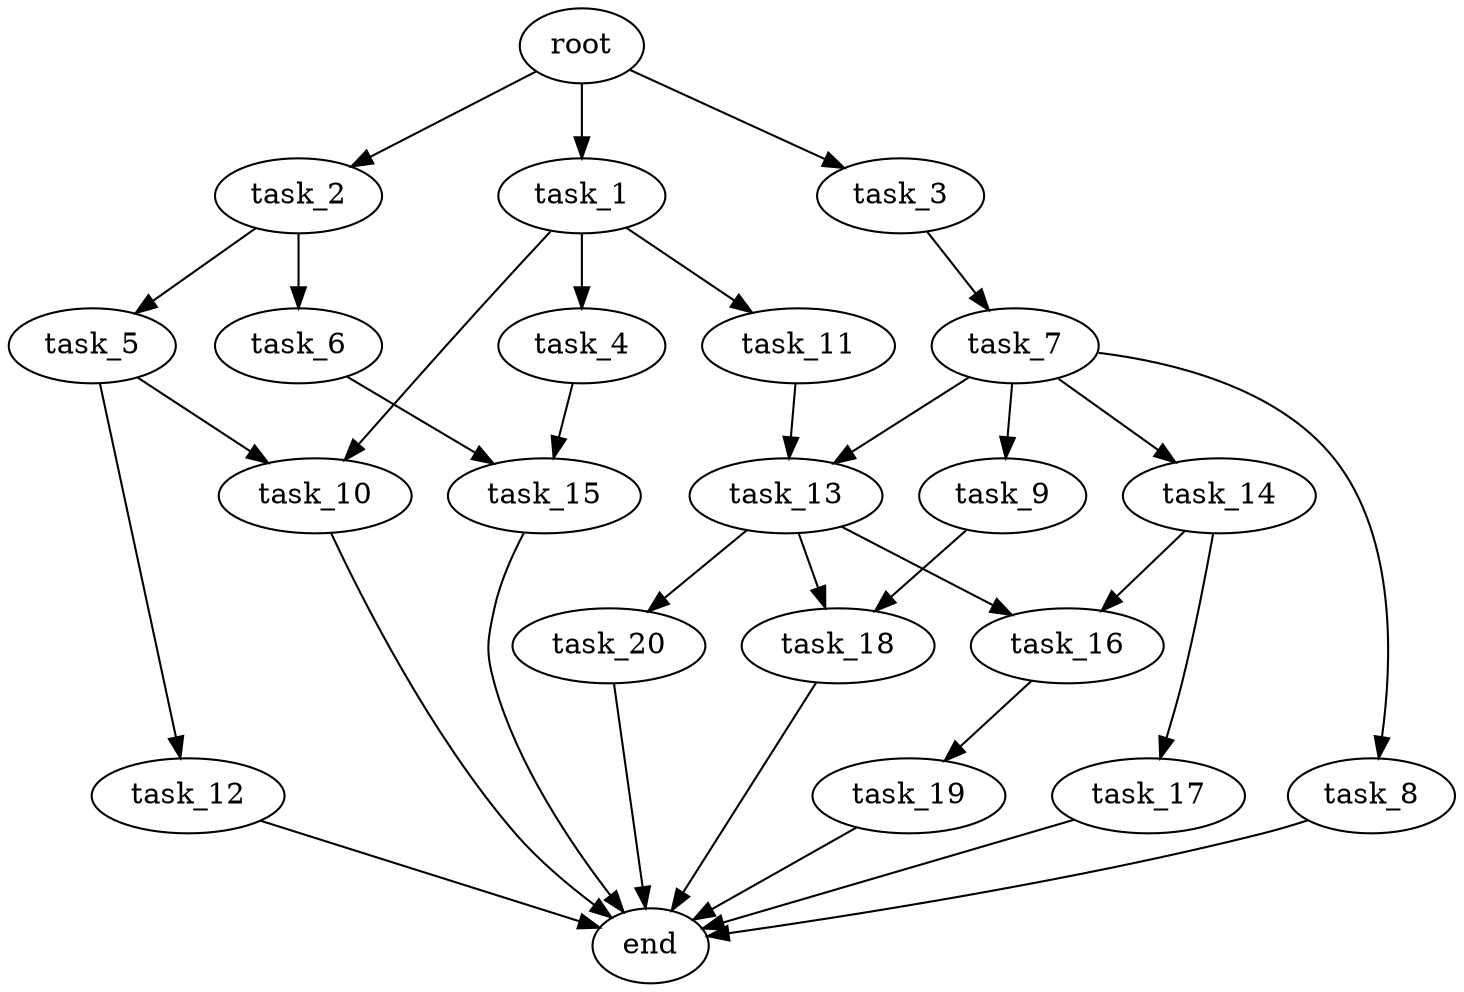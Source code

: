 digraph G {
  root [size="0.000000e+00"];
  task_1 [size="9.241457e+09"];
  task_2 [size="8.968569e+08"];
  task_3 [size="6.717804e+09"];
  task_4 [size="4.235982e+09"];
  task_5 [size="3.483730e+09"];
  task_6 [size="3.208063e+09"];
  task_7 [size="5.939178e+09"];
  task_8 [size="2.430441e+08"];
  task_9 [size="3.048884e+09"];
  task_10 [size="9.876532e+09"];
  task_11 [size="6.162594e+09"];
  task_12 [size="9.901602e+09"];
  task_13 [size="4.422659e+09"];
  task_14 [size="1.459039e+09"];
  task_15 [size="4.497306e+08"];
  task_16 [size="8.181901e+09"];
  task_17 [size="1.997652e+09"];
  task_18 [size="3.738834e+09"];
  task_19 [size="7.577580e+09"];
  task_20 [size="8.527789e+09"];
  end [size="0.000000e+00"];

  root -> task_1 [size="1.000000e-12"];
  root -> task_2 [size="1.000000e-12"];
  root -> task_3 [size="1.000000e-12"];
  task_1 -> task_4 [size="4.235982e+08"];
  task_1 -> task_10 [size="4.938266e+08"];
  task_1 -> task_11 [size="6.162594e+08"];
  task_2 -> task_5 [size="3.483730e+08"];
  task_2 -> task_6 [size="3.208063e+08"];
  task_3 -> task_7 [size="5.939178e+08"];
  task_4 -> task_15 [size="2.248653e+07"];
  task_5 -> task_10 [size="4.938266e+08"];
  task_5 -> task_12 [size="9.901602e+08"];
  task_6 -> task_15 [size="2.248653e+07"];
  task_7 -> task_8 [size="2.430441e+07"];
  task_7 -> task_9 [size="3.048884e+08"];
  task_7 -> task_13 [size="2.211329e+08"];
  task_7 -> task_14 [size="1.459039e+08"];
  task_8 -> end [size="1.000000e-12"];
  task_9 -> task_18 [size="1.869417e+08"];
  task_10 -> end [size="1.000000e-12"];
  task_11 -> task_13 [size="2.211329e+08"];
  task_12 -> end [size="1.000000e-12"];
  task_13 -> task_16 [size="4.090951e+08"];
  task_13 -> task_18 [size="1.869417e+08"];
  task_13 -> task_20 [size="8.527789e+08"];
  task_14 -> task_16 [size="4.090951e+08"];
  task_14 -> task_17 [size="1.997652e+08"];
  task_15 -> end [size="1.000000e-12"];
  task_16 -> task_19 [size="7.577580e+08"];
  task_17 -> end [size="1.000000e-12"];
  task_18 -> end [size="1.000000e-12"];
  task_19 -> end [size="1.000000e-12"];
  task_20 -> end [size="1.000000e-12"];
}
